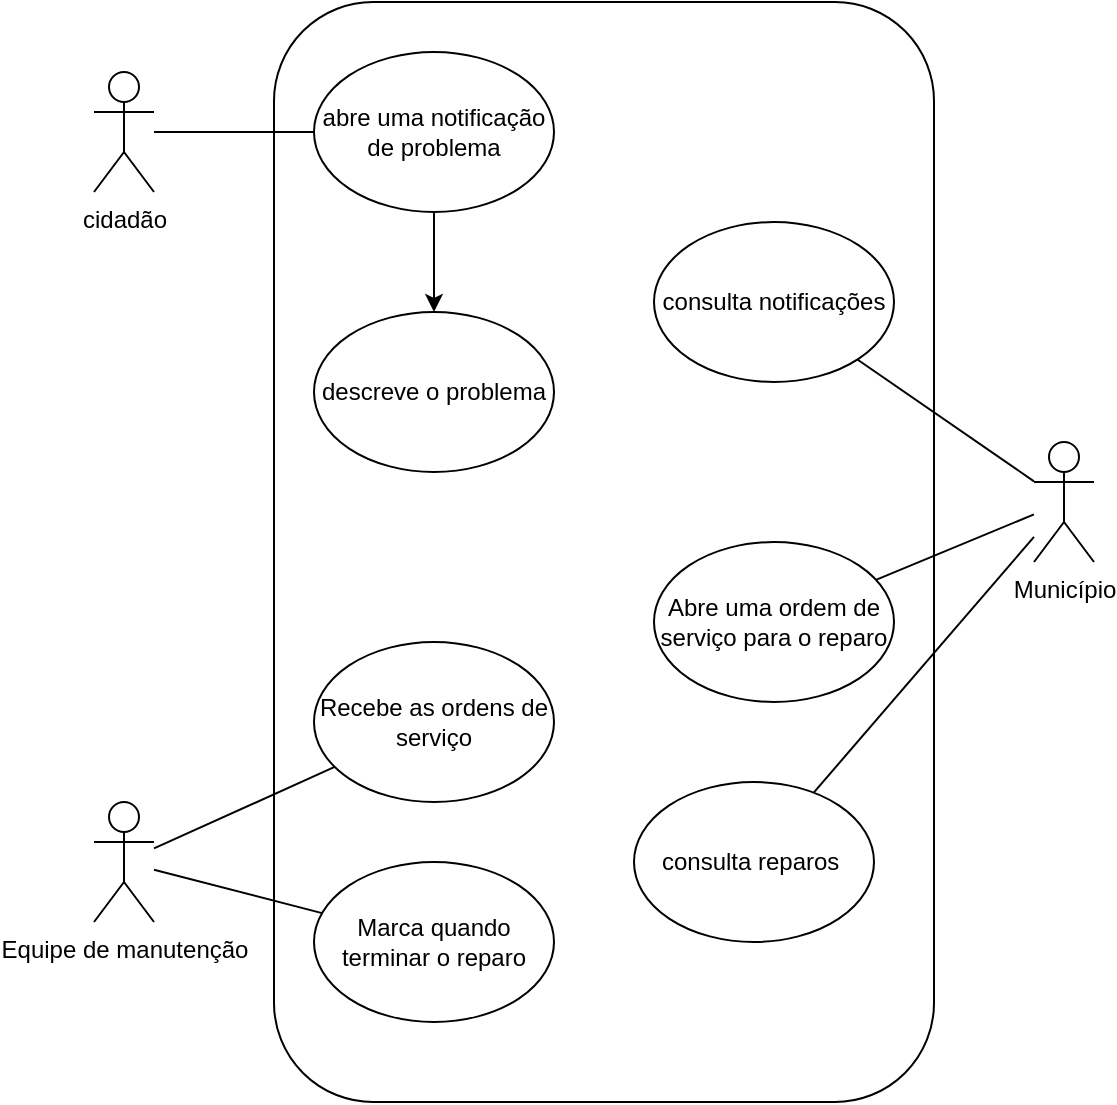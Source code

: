 <mxfile version="20.3.0" type="github">
  <diagram id="TVsBRt_6ifpyhdmxl0sS" name="Página-1">
    <mxGraphModel dx="930" dy="555" grid="1" gridSize="10" guides="1" tooltips="1" connect="1" arrows="1" fold="1" page="1" pageScale="1" pageWidth="827" pageHeight="1169" math="0" shadow="0">
      <root>
        <mxCell id="0" />
        <mxCell id="1" parent="0" />
        <mxCell id="l2oMR_xmYZ3DmNcnoLsg-2" value="" style="rounded=1;whiteSpace=wrap;html=1;" parent="1" vertex="1">
          <mxGeometry x="400" y="350" width="330" height="550" as="geometry" />
        </mxCell>
        <mxCell id="3qhmE-iBuOqCYNNwEswj-12" style="edgeStyle=none;rounded=0;orthogonalLoop=1;jettySize=auto;html=1;endArrow=none;endFill=0;" edge="1" parent="1" source="l2oMR_xmYZ3DmNcnoLsg-3" target="l2oMR_xmYZ3DmNcnoLsg-7">
          <mxGeometry relative="1" as="geometry" />
        </mxCell>
        <mxCell id="l2oMR_xmYZ3DmNcnoLsg-3" value="cidadão&lt;br&gt;" style="shape=umlActor;verticalLabelPosition=bottom;verticalAlign=top;html=1;" parent="1" vertex="1">
          <mxGeometry x="310" y="385" width="30" height="60" as="geometry" />
        </mxCell>
        <mxCell id="3qhmE-iBuOqCYNNwEswj-1" style="edgeStyle=orthogonalEdgeStyle;rounded=0;orthogonalLoop=1;jettySize=auto;html=1;" edge="1" parent="1" source="l2oMR_xmYZ3DmNcnoLsg-7" target="l2oMR_xmYZ3DmNcnoLsg-9">
          <mxGeometry relative="1" as="geometry" />
        </mxCell>
        <mxCell id="l2oMR_xmYZ3DmNcnoLsg-7" value="abre uma notificação de problema" style="ellipse;whiteSpace=wrap;html=1;" parent="1" vertex="1">
          <mxGeometry x="420" y="375" width="120" height="80" as="geometry" />
        </mxCell>
        <mxCell id="l2oMR_xmYZ3DmNcnoLsg-9" value="descreve o problema" style="ellipse;whiteSpace=wrap;html=1;" parent="1" vertex="1">
          <mxGeometry x="420" y="505" width="120" height="80" as="geometry" />
        </mxCell>
        <mxCell id="3qhmE-iBuOqCYNNwEswj-13" style="edgeStyle=none;rounded=0;orthogonalLoop=1;jettySize=auto;html=1;endArrow=none;endFill=0;" edge="1" parent="1" source="l2oMR_xmYZ3DmNcnoLsg-15" target="l2oMR_xmYZ3DmNcnoLsg-16">
          <mxGeometry relative="1" as="geometry" />
        </mxCell>
        <mxCell id="3qhmE-iBuOqCYNNwEswj-14" style="edgeStyle=none;rounded=0;orthogonalLoop=1;jettySize=auto;html=1;endArrow=none;endFill=0;" edge="1" parent="1" source="l2oMR_xmYZ3DmNcnoLsg-15" target="l2oMR_xmYZ3DmNcnoLsg-18">
          <mxGeometry relative="1" as="geometry" />
        </mxCell>
        <mxCell id="3qhmE-iBuOqCYNNwEswj-15" style="edgeStyle=none;rounded=0;orthogonalLoop=1;jettySize=auto;html=1;endArrow=none;endFill=0;" edge="1" parent="1" source="l2oMR_xmYZ3DmNcnoLsg-15" target="l2oMR_xmYZ3DmNcnoLsg-19">
          <mxGeometry relative="1" as="geometry" />
        </mxCell>
        <mxCell id="l2oMR_xmYZ3DmNcnoLsg-15" value="Município" style="shape=umlActor;verticalLabelPosition=bottom;verticalAlign=top;html=1;outlineConnect=0;" parent="1" vertex="1">
          <mxGeometry x="780" y="570" width="30" height="60" as="geometry" />
        </mxCell>
        <mxCell id="l2oMR_xmYZ3DmNcnoLsg-16" value="consulta notificações" style="ellipse;whiteSpace=wrap;html=1;" parent="1" vertex="1">
          <mxGeometry x="590" y="460" width="120" height="80" as="geometry" />
        </mxCell>
        <mxCell id="l2oMR_xmYZ3DmNcnoLsg-18" value="Abre uma ordem de serviço para o reparo" style="ellipse;whiteSpace=wrap;html=1;" parent="1" vertex="1">
          <mxGeometry x="590" y="620" width="120" height="80" as="geometry" />
        </mxCell>
        <mxCell id="l2oMR_xmYZ3DmNcnoLsg-19" value="consulta reparos&amp;nbsp;" style="ellipse;whiteSpace=wrap;html=1;" parent="1" vertex="1">
          <mxGeometry x="580" y="740" width="120" height="80" as="geometry" />
        </mxCell>
        <mxCell id="3qhmE-iBuOqCYNNwEswj-16" style="edgeStyle=none;rounded=0;orthogonalLoop=1;jettySize=auto;html=1;endArrow=none;endFill=0;" edge="1" parent="1" source="l2oMR_xmYZ3DmNcnoLsg-22" target="l2oMR_xmYZ3DmNcnoLsg-24">
          <mxGeometry relative="1" as="geometry" />
        </mxCell>
        <mxCell id="3qhmE-iBuOqCYNNwEswj-17" style="edgeStyle=none;rounded=0;orthogonalLoop=1;jettySize=auto;html=1;endArrow=none;endFill=0;" edge="1" parent="1" source="l2oMR_xmYZ3DmNcnoLsg-22" target="l2oMR_xmYZ3DmNcnoLsg-23">
          <mxGeometry relative="1" as="geometry" />
        </mxCell>
        <mxCell id="l2oMR_xmYZ3DmNcnoLsg-22" value="Equipe de manutenção&lt;br&gt;" style="shape=umlActor;verticalLabelPosition=bottom;verticalAlign=top;html=1;outlineConnect=0;" parent="1" vertex="1">
          <mxGeometry x="310" y="750" width="30" height="60" as="geometry" />
        </mxCell>
        <mxCell id="l2oMR_xmYZ3DmNcnoLsg-23" value="Marca quando terminar o reparo" style="ellipse;whiteSpace=wrap;html=1;" parent="1" vertex="1">
          <mxGeometry x="420" y="780" width="120" height="80" as="geometry" />
        </mxCell>
        <mxCell id="l2oMR_xmYZ3DmNcnoLsg-24" value="Recebe as ordens de serviço" style="ellipse;whiteSpace=wrap;html=1;" parent="1" vertex="1">
          <mxGeometry x="420" y="670" width="120" height="80" as="geometry" />
        </mxCell>
      </root>
    </mxGraphModel>
  </diagram>
</mxfile>
